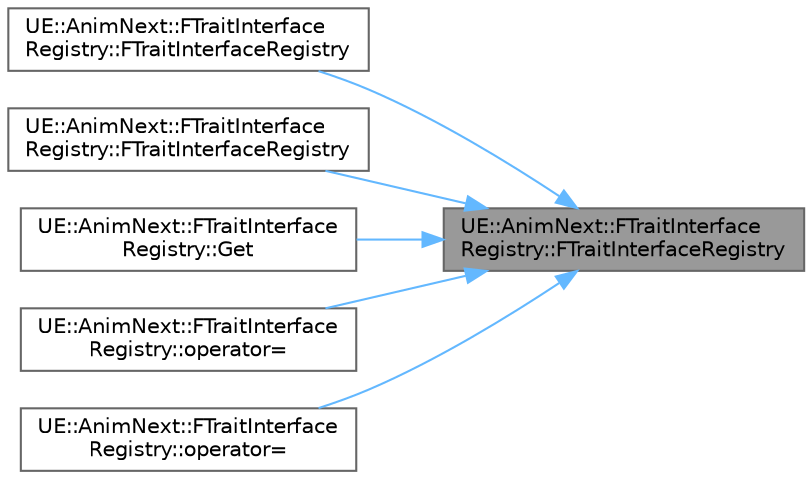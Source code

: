 digraph "UE::AnimNext::FTraitInterfaceRegistry::FTraitInterfaceRegistry"
{
 // INTERACTIVE_SVG=YES
 // LATEX_PDF_SIZE
  bgcolor="transparent";
  edge [fontname=Helvetica,fontsize=10,labelfontname=Helvetica,labelfontsize=10];
  node [fontname=Helvetica,fontsize=10,shape=box,height=0.2,width=0.4];
  rankdir="RL";
  Node1 [id="Node000001",label="UE::AnimNext::FTraitInterface\lRegistry::FTraitInterfaceRegistry",height=0.2,width=0.4,color="gray40", fillcolor="grey60", style="filled", fontcolor="black",tooltip=" "];
  Node1 -> Node2 [id="edge1_Node000001_Node000002",dir="back",color="steelblue1",style="solid",tooltip=" "];
  Node2 [id="Node000002",label="UE::AnimNext::FTraitInterface\lRegistry::FTraitInterfaceRegistry",height=0.2,width=0.4,color="grey40", fillcolor="white", style="filled",URL="$de/d6f/structUE_1_1AnimNext_1_1FTraitInterfaceRegistry.html#a4a0bd4b003ae7241216bd918be1b468e",tooltip=" "];
  Node1 -> Node3 [id="edge2_Node000001_Node000003",dir="back",color="steelblue1",style="solid",tooltip=" "];
  Node3 [id="Node000003",label="UE::AnimNext::FTraitInterface\lRegistry::FTraitInterfaceRegistry",height=0.2,width=0.4,color="grey40", fillcolor="white", style="filled",URL="$de/d6f/structUE_1_1AnimNext_1_1FTraitInterfaceRegistry.html#acddf0d6d5d3c2b1678cf2077b5113e02",tooltip=" "];
  Node1 -> Node4 [id="edge3_Node000001_Node000004",dir="back",color="steelblue1",style="solid",tooltip=" "];
  Node4 [id="Node000004",label="UE::AnimNext::FTraitInterface\lRegistry::Get",height=0.2,width=0.4,color="grey40", fillcolor="white", style="filled",URL="$de/d6f/structUE_1_1AnimNext_1_1FTraitInterfaceRegistry.html#a725a2c0d1be2cd5652d0ea9ac3fb7714",tooltip=" "];
  Node1 -> Node5 [id="edge4_Node000001_Node000005",dir="back",color="steelblue1",style="solid",tooltip=" "];
  Node5 [id="Node000005",label="UE::AnimNext::FTraitInterface\lRegistry::operator=",height=0.2,width=0.4,color="grey40", fillcolor="white", style="filled",URL="$de/d6f/structUE_1_1AnimNext_1_1FTraitInterfaceRegistry.html#aa5a596ee6a3802f9af17e15c9c6caca8",tooltip=" "];
  Node1 -> Node6 [id="edge5_Node000001_Node000006",dir="back",color="steelblue1",style="solid",tooltip=" "];
  Node6 [id="Node000006",label="UE::AnimNext::FTraitInterface\lRegistry::operator=",height=0.2,width=0.4,color="grey40", fillcolor="white", style="filled",URL="$de/d6f/structUE_1_1AnimNext_1_1FTraitInterfaceRegistry.html#a0bb6303b0fb9217cad77c6b9ae4ddf48",tooltip=" "];
}

